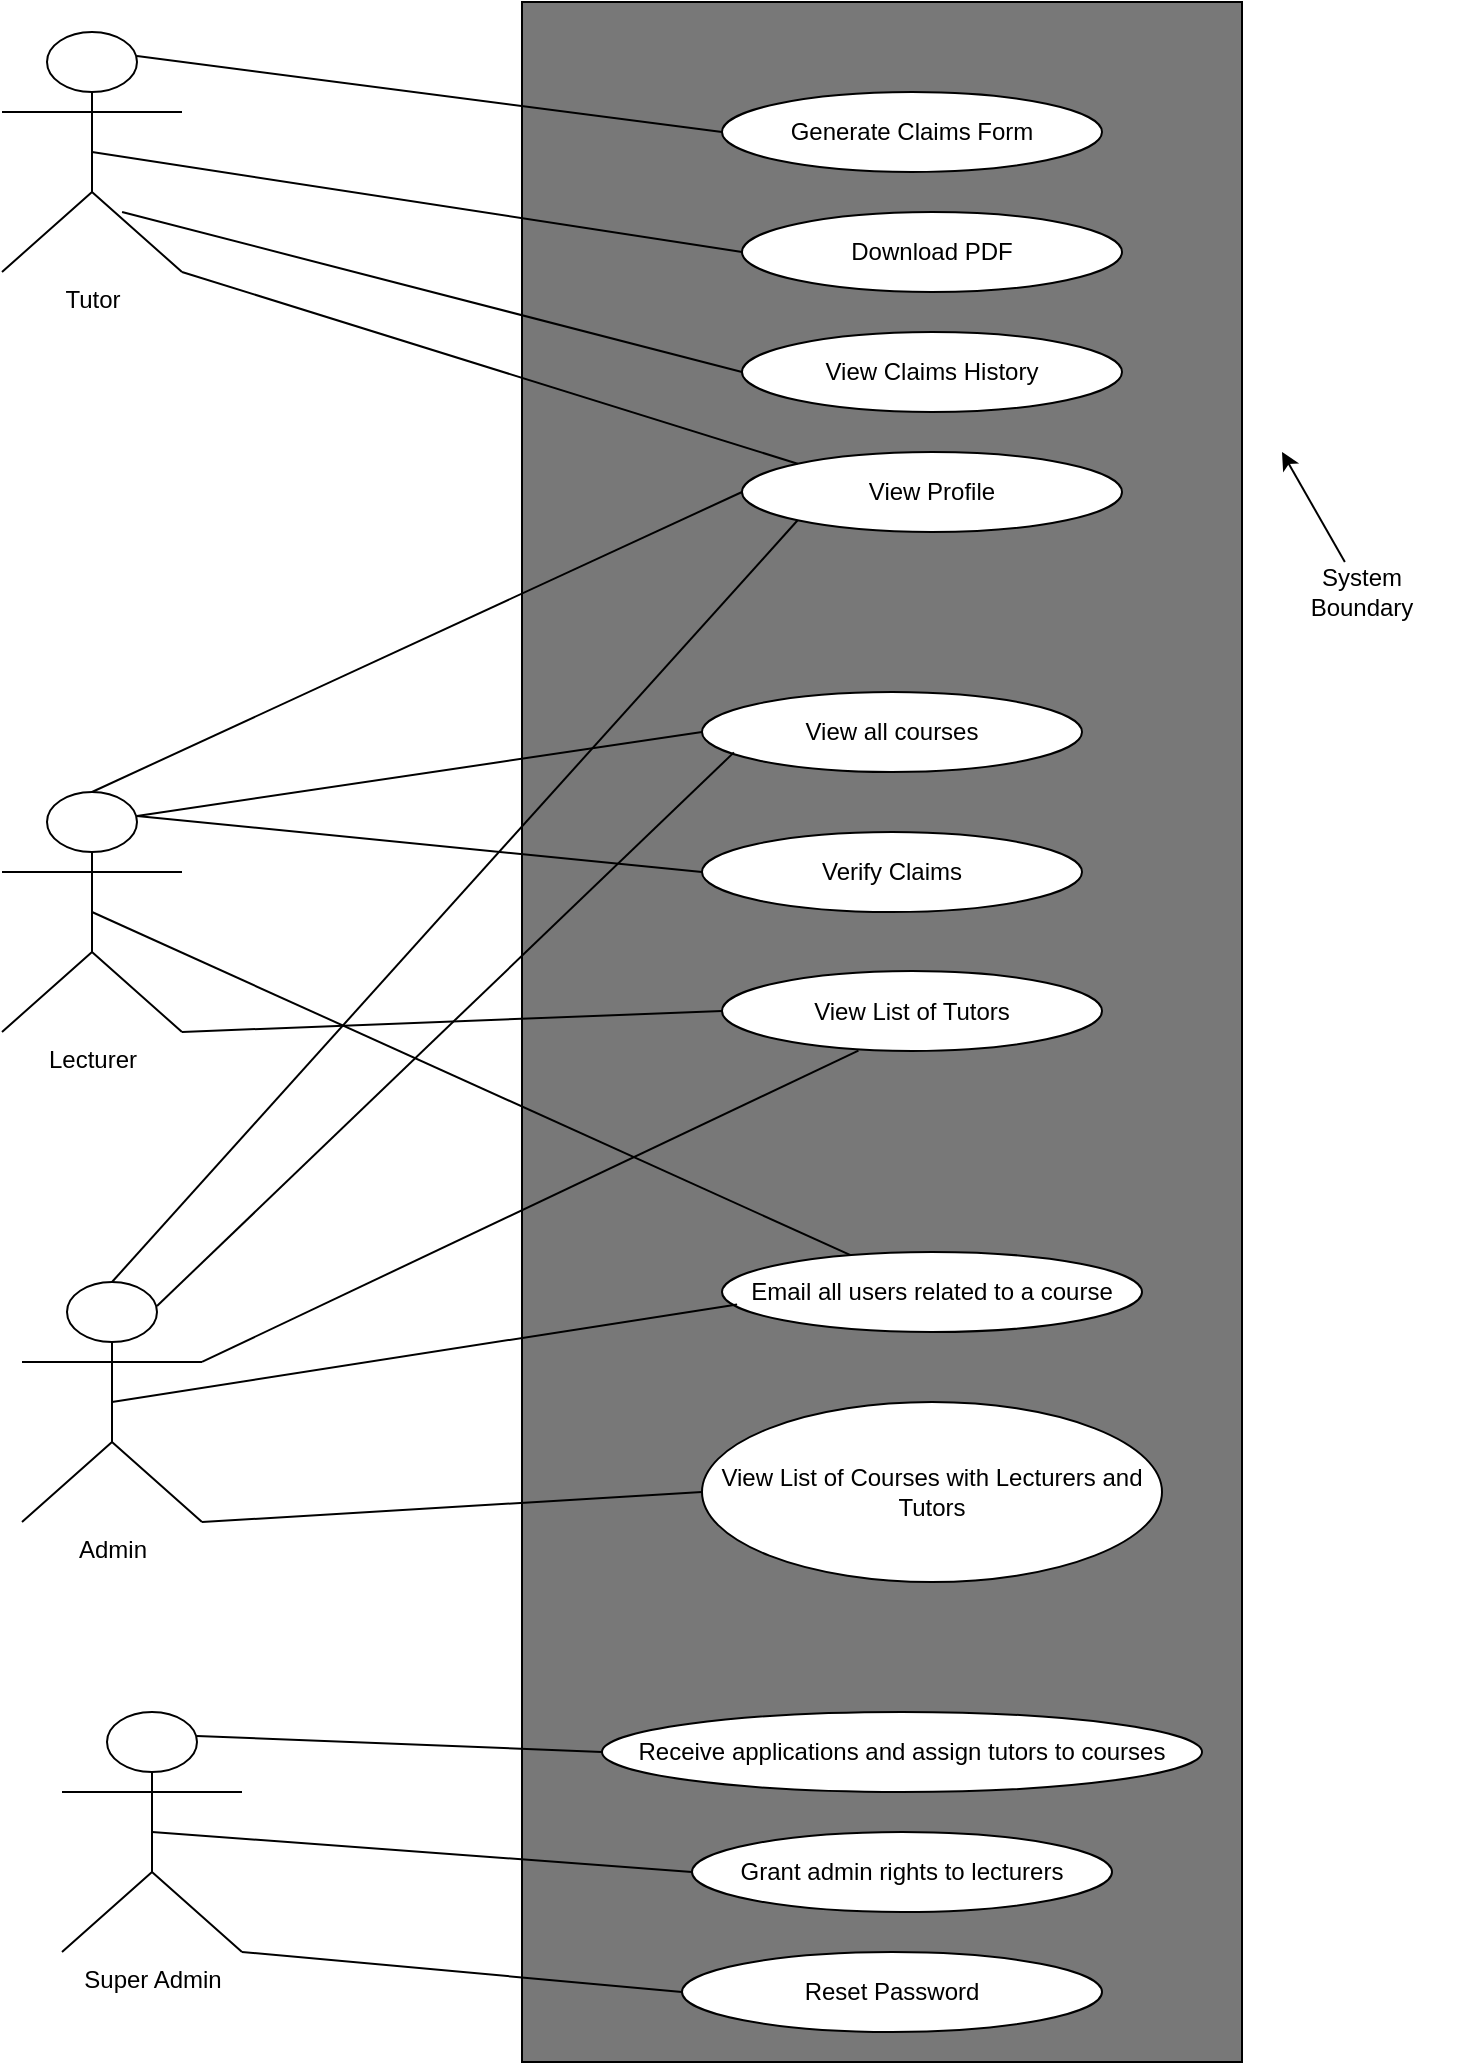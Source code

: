 <mxfile version="12.1.3" type="device" pages="1"><diagram id="lAI-kKP2EL1cCzphT5OG" name="Page-1"><mxGraphModel dx="1038" dy="580" grid="1" gridSize="10" guides="1" tooltips="1" connect="1" arrows="1" fold="1" page="1" pageScale="1" pageWidth="850" pageHeight="1100" math="0" shadow="0"><root><mxCell id="0"/><mxCell id="1" parent="0"/><mxCell id="Kw2Wj8QQFueljKCzBYdv-2" value="" style="rounded=0;whiteSpace=wrap;html=1;fillColor=#787878;" parent="1" vertex="1"><mxGeometry x="360" y="45" width="360" height="1030" as="geometry"/></mxCell><mxCell id="FeKxXAd5pNQDc2q6K9He-1" value="Tutor" style="shape=umlActor;verticalLabelPosition=bottom;labelBackgroundColor=#ffffff;verticalAlign=top;html=1;outlineConnect=0;" parent="1" vertex="1"><mxGeometry x="100" y="60" width="90" height="120" as="geometry"/></mxCell><mxCell id="FeKxXAd5pNQDc2q6K9He-2" value="Lecturer" style="shape=umlActor;verticalLabelPosition=bottom;labelBackgroundColor=#ffffff;verticalAlign=top;html=1;outlineConnect=0;" parent="1" vertex="1"><mxGeometry x="100" y="440" width="90" height="120" as="geometry"/></mxCell><mxCell id="FeKxXAd5pNQDc2q6K9He-3" value="Admin" style="shape=umlActor;verticalLabelPosition=bottom;labelBackgroundColor=#ffffff;verticalAlign=top;html=1;outlineConnect=0;" parent="1" vertex="1"><mxGeometry x="110" y="685" width="90" height="120" as="geometry"/></mxCell><mxCell id="FeKxXAd5pNQDc2q6K9He-13" value="Generate Claims Form" style="ellipse;whiteSpace=wrap;html=1;" parent="1" vertex="1"><mxGeometry x="460" y="90" width="190" height="40" as="geometry"/></mxCell><mxCell id="FeKxXAd5pNQDc2q6K9He-15" value="Download PDF" style="ellipse;whiteSpace=wrap;html=1;" parent="1" vertex="1"><mxGeometry x="470" y="150" width="190" height="40" as="geometry"/></mxCell><mxCell id="FeKxXAd5pNQDc2q6K9He-16" value="View Claims History" style="ellipse;whiteSpace=wrap;html=1;" parent="1" vertex="1"><mxGeometry x="470" y="210" width="190" height="40" as="geometry"/></mxCell><mxCell id="FeKxXAd5pNQDc2q6K9He-17" value="View Profile" style="ellipse;whiteSpace=wrap;html=1;" parent="1" vertex="1"><mxGeometry x="470" y="270" width="190" height="40" as="geometry"/></mxCell><mxCell id="FeKxXAd5pNQDc2q6K9He-19" value="View List of Tutors" style="ellipse;whiteSpace=wrap;html=1;" parent="1" vertex="1"><mxGeometry x="460" y="529.5" width="190" height="40" as="geometry"/></mxCell><mxCell id="FeKxXAd5pNQDc2q6K9He-20" value="View List of Courses with Lecturers and Tutors" style="ellipse;whiteSpace=wrap;html=1;" parent="1" vertex="1"><mxGeometry x="450" y="745" width="230" height="90" as="geometry"/></mxCell><mxCell id="FeKxXAd5pNQDc2q6K9He-21" value="" style="endArrow=none;html=1;entryX=0;entryY=0.5;entryDx=0;entryDy=0;exitX=1;exitY=1;exitDx=0;exitDy=0;exitPerimeter=0;" parent="1" source="FeKxXAd5pNQDc2q6K9He-3" target="FeKxXAd5pNQDc2q6K9He-20" edge="1"><mxGeometry width="50" height="50" relative="1" as="geometry"><mxPoint x="270" y="870" as="sourcePoint"/><mxPoint x="320" y="820" as="targetPoint"/></mxGeometry></mxCell><mxCell id="FeKxXAd5pNQDc2q6K9He-22" value="" style="endArrow=none;html=1;entryX=0.359;entryY=0.996;entryDx=0;entryDy=0;entryPerimeter=0;exitX=1;exitY=0.333;exitDx=0;exitDy=0;exitPerimeter=0;" parent="1" source="FeKxXAd5pNQDc2q6K9He-3" target="FeKxXAd5pNQDc2q6K9He-19" edge="1"><mxGeometry width="50" height="50" relative="1" as="geometry"><mxPoint x="240" y="750" as="sourcePoint"/><mxPoint x="290" y="700" as="targetPoint"/></mxGeometry></mxCell><mxCell id="FeKxXAd5pNQDc2q6K9He-23" value="" style="endArrow=none;html=1;exitX=0.5;exitY=0;exitDx=0;exitDy=0;exitPerimeter=0;entryX=0;entryY=1;entryDx=0;entryDy=0;" parent="1" source="FeKxXAd5pNQDc2q6K9He-3" target="FeKxXAd5pNQDc2q6K9He-17" edge="1"><mxGeometry width="50" height="50" relative="1" as="geometry"><mxPoint x="200" y="710" as="sourcePoint"/><mxPoint x="250" y="660" as="targetPoint"/></mxGeometry></mxCell><mxCell id="FeKxXAd5pNQDc2q6K9He-24" value="" style="endArrow=none;html=1;entryX=0;entryY=0.5;entryDx=0;entryDy=0;exitX=1;exitY=1;exitDx=0;exitDy=0;exitPerimeter=0;" parent="1" source="FeKxXAd5pNQDc2q6K9He-2" target="FeKxXAd5pNQDc2q6K9He-19" edge="1"><mxGeometry width="50" height="50" relative="1" as="geometry"><mxPoint x="260" y="550" as="sourcePoint"/><mxPoint x="310" y="500" as="targetPoint"/></mxGeometry></mxCell><mxCell id="FeKxXAd5pNQDc2q6K9He-26" value="" style="endArrow=none;html=1;entryX=0;entryY=0.5;entryDx=0;entryDy=0;exitX=0.5;exitY=0;exitDx=0;exitDy=0;exitPerimeter=0;" parent="1" source="FeKxXAd5pNQDc2q6K9He-2" target="FeKxXAd5pNQDc2q6K9He-17" edge="1"><mxGeometry width="50" height="50" relative="1" as="geometry"><mxPoint x="210" y="380" as="sourcePoint"/><mxPoint x="260" y="330" as="targetPoint"/></mxGeometry></mxCell><mxCell id="FeKxXAd5pNQDc2q6K9He-27" value="" style="endArrow=none;html=1;entryX=0;entryY=0;entryDx=0;entryDy=0;exitX=1;exitY=1;exitDx=0;exitDy=0;exitPerimeter=0;" parent="1" source="FeKxXAd5pNQDc2q6K9He-1" target="FeKxXAd5pNQDc2q6K9He-17" edge="1"><mxGeometry width="50" height="50" relative="1" as="geometry"><mxPoint x="250" y="250" as="sourcePoint"/><mxPoint x="300" y="200" as="targetPoint"/></mxGeometry></mxCell><mxCell id="FeKxXAd5pNQDc2q6K9He-28" value="" style="endArrow=none;html=1;entryX=0;entryY=0.5;entryDx=0;entryDy=0;exitX=0.667;exitY=0.75;exitDx=0;exitDy=0;exitPerimeter=0;" parent="1" source="FeKxXAd5pNQDc2q6K9He-1" target="FeKxXAd5pNQDc2q6K9He-16" edge="1"><mxGeometry width="50" height="50" relative="1" as="geometry"><mxPoint x="280" y="190" as="sourcePoint"/><mxPoint x="330" y="140" as="targetPoint"/></mxGeometry></mxCell><mxCell id="FeKxXAd5pNQDc2q6K9He-29" value="" style="endArrow=none;html=1;entryX=0;entryY=0.5;entryDx=0;entryDy=0;exitX=0.5;exitY=0.5;exitDx=0;exitDy=0;exitPerimeter=0;" parent="1" source="FeKxXAd5pNQDc2q6K9He-1" target="FeKxXAd5pNQDc2q6K9He-15" edge="1"><mxGeometry width="50" height="50" relative="1" as="geometry"><mxPoint x="290" y="150" as="sourcePoint"/><mxPoint x="340" y="100" as="targetPoint"/></mxGeometry></mxCell><mxCell id="FeKxXAd5pNQDc2q6K9He-31" value="" style="endArrow=none;html=1;entryX=0;entryY=0.5;entryDx=0;entryDy=0;exitX=0.75;exitY=0.1;exitDx=0;exitDy=0;exitPerimeter=0;" parent="1" source="FeKxXAd5pNQDc2q6K9He-1" target="FeKxXAd5pNQDc2q6K9He-13" edge="1"><mxGeometry width="50" height="50" relative="1" as="geometry"><mxPoint x="270" y="80" as="sourcePoint"/><mxPoint x="320" y="30" as="targetPoint"/></mxGeometry></mxCell><mxCell id="zF_5Uu-qh9Oawj9_UD4g-3" value="System&lt;br&gt;Boundary&lt;br&gt;" style="text;html=1;strokeColor=none;fillColor=#ffffff;align=center;verticalAlign=middle;whiteSpace=wrap;rounded=0;" parent="1" vertex="1"><mxGeometry x="730" y="325" width="100" height="30" as="geometry"/></mxCell><mxCell id="zF_5Uu-qh9Oawj9_UD4g-4" value="" style="endArrow=classic;html=1;" parent="1" source="zF_5Uu-qh9Oawj9_UD4g-3" edge="1"><mxGeometry width="50" height="50" relative="1" as="geometry"><mxPoint x="770" y="280" as="sourcePoint"/><mxPoint x="740" y="270" as="targetPoint"/></mxGeometry></mxCell><mxCell id="20DLNWSqNZ1W4ILLJ5W1-1" value="View all courses" style="ellipse;whiteSpace=wrap;html=1;" vertex="1" parent="1"><mxGeometry x="450" y="390" width="190" height="40" as="geometry"/></mxCell><mxCell id="20DLNWSqNZ1W4ILLJ5W1-2" value="" style="endArrow=none;html=1;entryX=0;entryY=0.5;entryDx=0;entryDy=0;exitX=0.75;exitY=0.1;exitDx=0;exitDy=0;exitPerimeter=0;" edge="1" parent="1" source="FeKxXAd5pNQDc2q6K9He-2" target="20DLNWSqNZ1W4ILLJ5W1-1"><mxGeometry width="50" height="50" relative="1" as="geometry"><mxPoint x="200" y="450.5" as="sourcePoint"/><mxPoint x="470" y="440" as="targetPoint"/></mxGeometry></mxCell><mxCell id="20DLNWSqNZ1W4ILLJ5W1-3" value="" style="endArrow=none;html=1;entryX=0.084;entryY=0.755;entryDx=0;entryDy=0;entryPerimeter=0;exitX=0.75;exitY=0.1;exitDx=0;exitDy=0;exitPerimeter=0;" edge="1" parent="1" source="FeKxXAd5pNQDc2q6K9He-3" target="20DLNWSqNZ1W4ILLJ5W1-1"><mxGeometry width="50" height="50" relative="1" as="geometry"><mxPoint x="295" y="770" as="sourcePoint"/><mxPoint x="565" y="759.5" as="targetPoint"/></mxGeometry></mxCell><mxCell id="20DLNWSqNZ1W4ILLJ5W1-4" value="Email all users related to a course" style="ellipse;whiteSpace=wrap;html=1;" vertex="1" parent="1"><mxGeometry x="460" y="670" width="210" height="40" as="geometry"/></mxCell><mxCell id="20DLNWSqNZ1W4ILLJ5W1-5" value="" style="endArrow=none;html=1;entryX=0.036;entryY=0.655;entryDx=0;entryDy=0;entryPerimeter=0;exitX=0.5;exitY=0.5;exitDx=0;exitDy=0;exitPerimeter=0;" edge="1" parent="1" source="FeKxXAd5pNQDc2q6K9He-3" target="20DLNWSqNZ1W4ILLJ5W1-4"><mxGeometry width="50" height="50" relative="1" as="geometry"><mxPoint x="190" y="821" as="sourcePoint"/><mxPoint x="290" y="930" as="targetPoint"/></mxGeometry></mxCell><mxCell id="20DLNWSqNZ1W4ILLJ5W1-6" value="" style="endArrow=none;html=1;exitX=0.5;exitY=0.5;exitDx=0;exitDy=0;exitPerimeter=0;" edge="1" parent="1" source="FeKxXAd5pNQDc2q6K9He-2" target="20DLNWSqNZ1W4ILLJ5W1-4"><mxGeometry width="50" height="50" relative="1" as="geometry"><mxPoint x="165" y="850" as="sourcePoint"/><mxPoint x="480" y="885" as="targetPoint"/></mxGeometry></mxCell><mxCell id="20DLNWSqNZ1W4ILLJ5W1-7" value="Super Admin" style="shape=umlActor;verticalLabelPosition=bottom;labelBackgroundColor=#ffffff;verticalAlign=top;html=1;outlineConnect=0;" vertex="1" parent="1"><mxGeometry x="130" y="900" width="90" height="120" as="geometry"/></mxCell><mxCell id="20DLNWSqNZ1W4ILLJ5W1-12" value="Reset Password" style="ellipse;whiteSpace=wrap;html=1;" vertex="1" parent="1"><mxGeometry x="440" y="1020" width="210" height="40" as="geometry"/></mxCell><mxCell id="20DLNWSqNZ1W4ILLJ5W1-13" value="Receive applications and assign tutors to courses" style="ellipse;whiteSpace=wrap;html=1;" vertex="1" parent="1"><mxGeometry x="400" y="900" width="300" height="40" as="geometry"/></mxCell><mxCell id="20DLNWSqNZ1W4ILLJ5W1-14" value="Grant admin rights to lecturers" style="ellipse;whiteSpace=wrap;html=1;" vertex="1" parent="1"><mxGeometry x="445" y="960" width="210" height="40" as="geometry"/></mxCell><mxCell id="20DLNWSqNZ1W4ILLJ5W1-15" value="" style="endArrow=none;html=1;exitX=0.75;exitY=0.1;exitDx=0;exitDy=0;exitPerimeter=0;entryX=0;entryY=0.5;entryDx=0;entryDy=0;" edge="1" parent="1" source="20DLNWSqNZ1W4ILLJ5W1-7" target="20DLNWSqNZ1W4ILLJ5W1-13"><mxGeometry width="50" height="50" relative="1" as="geometry"><mxPoint x="230" y="860" as="sourcePoint"/><mxPoint x="340" y="871" as="targetPoint"/></mxGeometry></mxCell><mxCell id="20DLNWSqNZ1W4ILLJ5W1-16" value="" style="endArrow=none;html=1;entryX=0;entryY=0.5;entryDx=0;entryDy=0;exitX=0.5;exitY=0.5;exitDx=0;exitDy=0;exitPerimeter=0;" edge="1" parent="1" source="20DLNWSqNZ1W4ILLJ5W1-7" target="20DLNWSqNZ1W4ILLJ5W1-14"><mxGeometry width="50" height="50" relative="1" as="geometry"><mxPoint x="200" y="979.5" as="sourcePoint"/><mxPoint x="430" y="979.5" as="targetPoint"/></mxGeometry></mxCell><mxCell id="20DLNWSqNZ1W4ILLJ5W1-17" value="" style="endArrow=none;html=1;entryX=0;entryY=0.5;entryDx=0;entryDy=0;" edge="1" parent="1" target="20DLNWSqNZ1W4ILLJ5W1-12"><mxGeometry width="50" height="50" relative="1" as="geometry"><mxPoint x="220" y="1020" as="sourcePoint"/><mxPoint x="450" y="1020" as="targetPoint"/></mxGeometry></mxCell><mxCell id="20DLNWSqNZ1W4ILLJ5W1-19" value="Verify Claims" style="ellipse;whiteSpace=wrap;html=1;" vertex="1" parent="1"><mxGeometry x="450" y="460" width="190" height="40" as="geometry"/></mxCell><mxCell id="20DLNWSqNZ1W4ILLJ5W1-20" value="" style="endArrow=none;html=1;entryX=0;entryY=0.5;entryDx=0;entryDy=0;exitX=0.75;exitY=0.1;exitDx=0;exitDy=0;exitPerimeter=0;" edge="1" parent="1" source="FeKxXAd5pNQDc2q6K9He-2" target="20DLNWSqNZ1W4ILLJ5W1-19"><mxGeometry width="50" height="50" relative="1" as="geometry"><mxPoint x="240" y="460" as="sourcePoint"/><mxPoint x="432.5" y="484" as="targetPoint"/></mxGeometry></mxCell></root></mxGraphModel></diagram></mxfile>